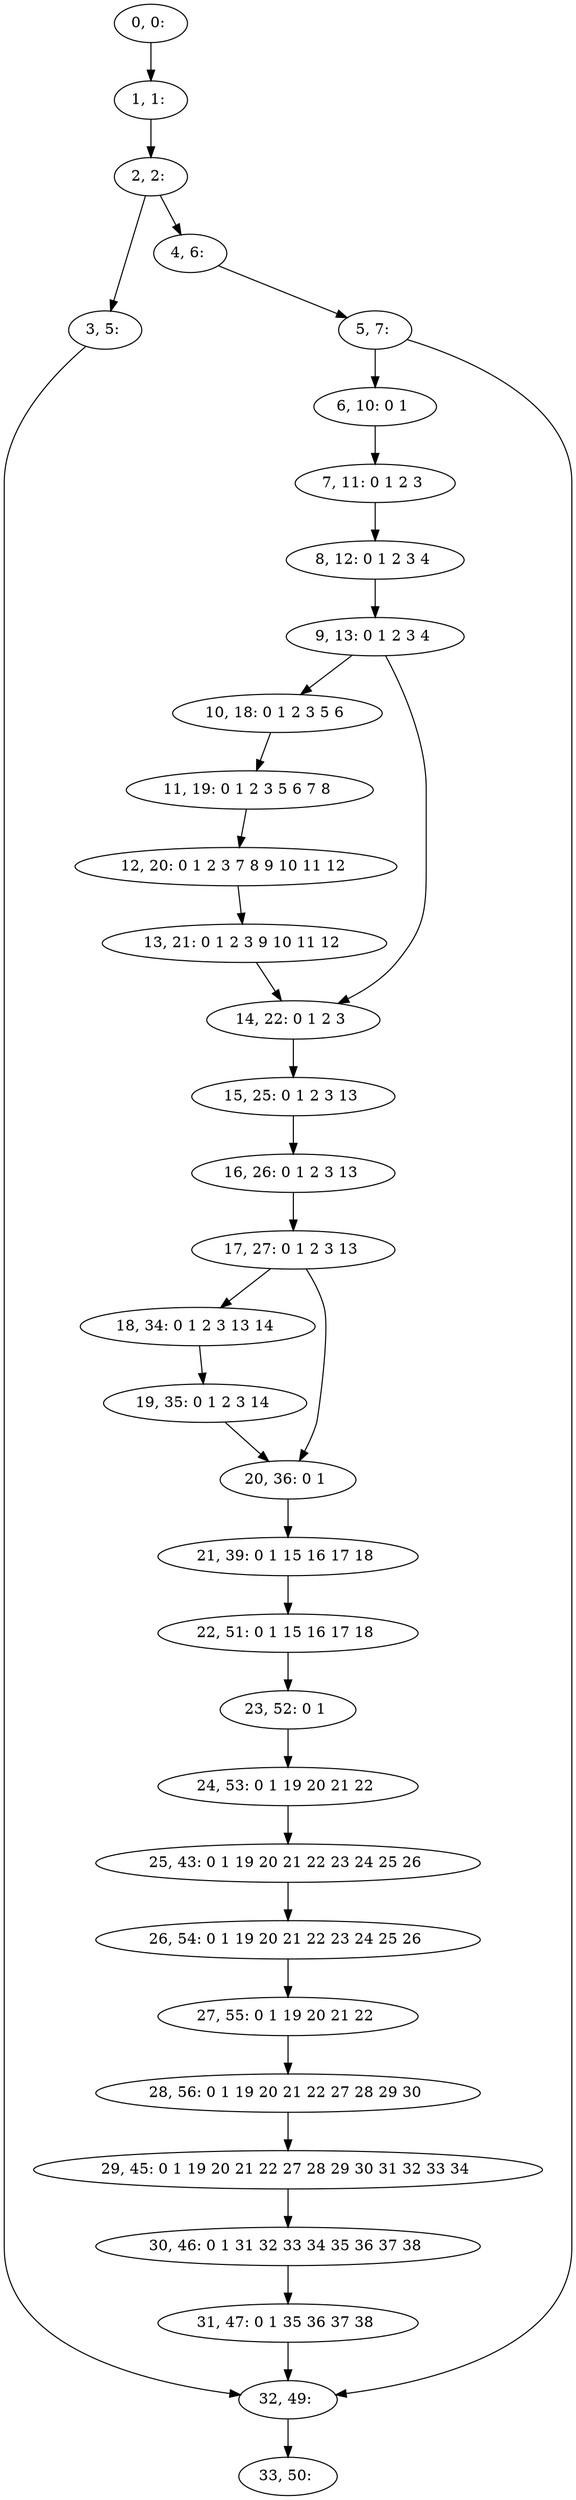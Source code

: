 digraph G {
0[label="0, 0: "];
1[label="1, 1: "];
2[label="2, 2: "];
3[label="3, 5: "];
4[label="4, 6: "];
5[label="5, 7: "];
6[label="6, 10: 0 1 "];
7[label="7, 11: 0 1 2 3 "];
8[label="8, 12: 0 1 2 3 4 "];
9[label="9, 13: 0 1 2 3 4 "];
10[label="10, 18: 0 1 2 3 5 6 "];
11[label="11, 19: 0 1 2 3 5 6 7 8 "];
12[label="12, 20: 0 1 2 3 7 8 9 10 11 12 "];
13[label="13, 21: 0 1 2 3 9 10 11 12 "];
14[label="14, 22: 0 1 2 3 "];
15[label="15, 25: 0 1 2 3 13 "];
16[label="16, 26: 0 1 2 3 13 "];
17[label="17, 27: 0 1 2 3 13 "];
18[label="18, 34: 0 1 2 3 13 14 "];
19[label="19, 35: 0 1 2 3 14 "];
20[label="20, 36: 0 1 "];
21[label="21, 39: 0 1 15 16 17 18 "];
22[label="22, 51: 0 1 15 16 17 18 "];
23[label="23, 52: 0 1 "];
24[label="24, 53: 0 1 19 20 21 22 "];
25[label="25, 43: 0 1 19 20 21 22 23 24 25 26 "];
26[label="26, 54: 0 1 19 20 21 22 23 24 25 26 "];
27[label="27, 55: 0 1 19 20 21 22 "];
28[label="28, 56: 0 1 19 20 21 22 27 28 29 30 "];
29[label="29, 45: 0 1 19 20 21 22 27 28 29 30 31 32 33 34 "];
30[label="30, 46: 0 1 31 32 33 34 35 36 37 38 "];
31[label="31, 47: 0 1 35 36 37 38 "];
32[label="32, 49: "];
33[label="33, 50: "];
0->1 ;
1->2 ;
2->3 ;
2->4 ;
3->32 ;
4->5 ;
5->6 ;
5->32 ;
6->7 ;
7->8 ;
8->9 ;
9->10 ;
9->14 ;
10->11 ;
11->12 ;
12->13 ;
13->14 ;
14->15 ;
15->16 ;
16->17 ;
17->18 ;
17->20 ;
18->19 ;
19->20 ;
20->21 ;
21->22 ;
22->23 ;
23->24 ;
24->25 ;
25->26 ;
26->27 ;
27->28 ;
28->29 ;
29->30 ;
30->31 ;
31->32 ;
32->33 ;
}
